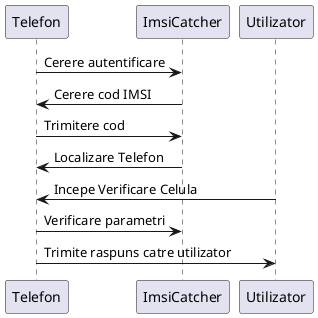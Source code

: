 @startuml



Telefon -> ImsiCatcher: Cerere autentificare
ImsiCatcher -> Telefon: Cerere cod IMSI

Telefon -> ImsiCatcher: Trimitere cod
ImsiCatcher -> Telefon: Localizare Telefon


Utilizator -> Telefon: Incepe Verificare Celula
Telefon -> ImsiCatcher: Verificare parametri

Telefon -> Utilizator: Trimite raspuns catre utilizator


@enduml